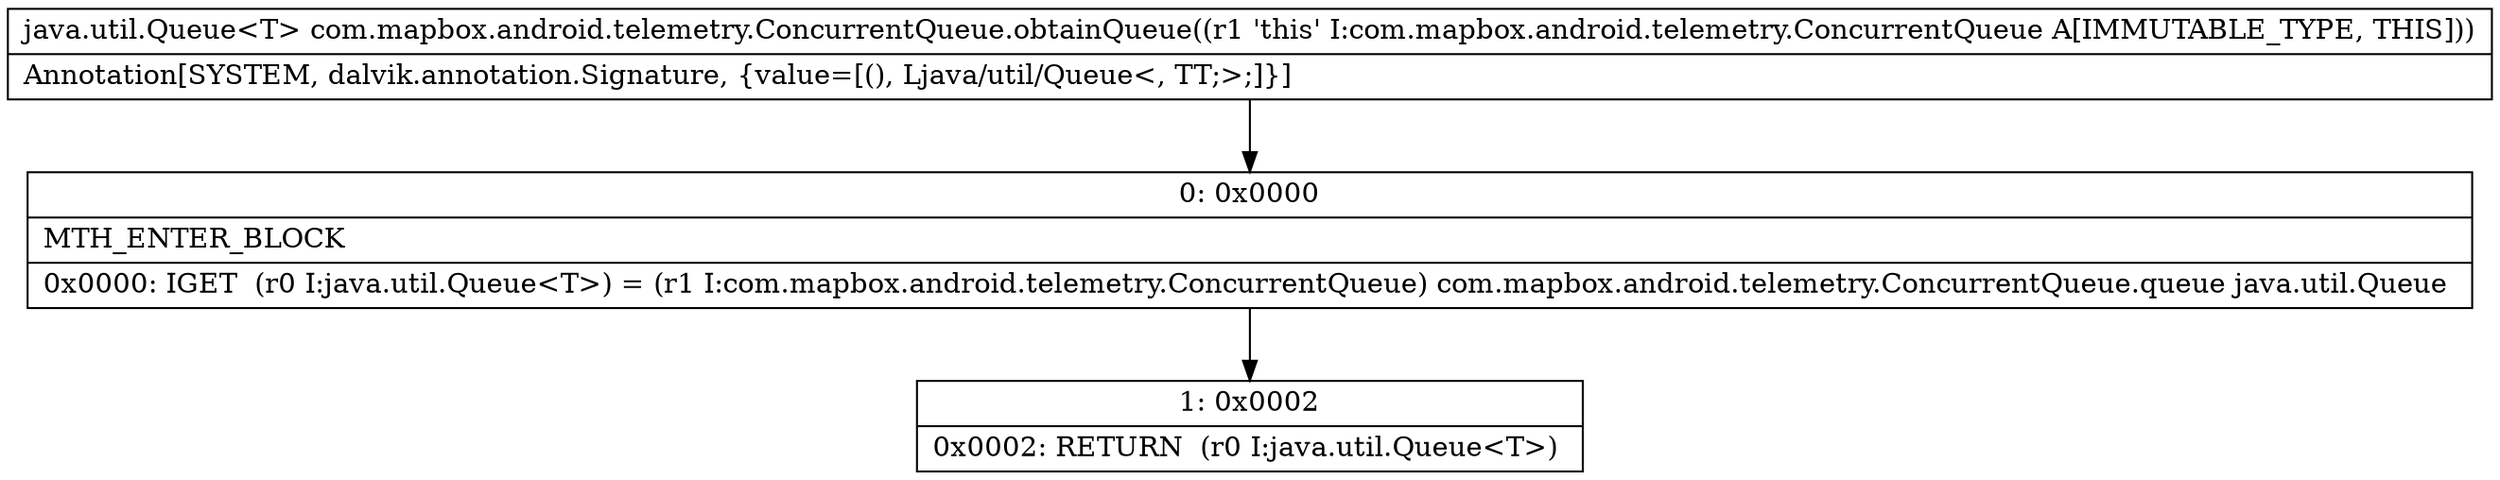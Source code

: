 digraph "CFG forcom.mapbox.android.telemetry.ConcurrentQueue.obtainQueue()Ljava\/util\/Queue;" {
Node_0 [shape=record,label="{0\:\ 0x0000|MTH_ENTER_BLOCK\l|0x0000: IGET  (r0 I:java.util.Queue\<T\>) = (r1 I:com.mapbox.android.telemetry.ConcurrentQueue) com.mapbox.android.telemetry.ConcurrentQueue.queue java.util.Queue \l}"];
Node_1 [shape=record,label="{1\:\ 0x0002|0x0002: RETURN  (r0 I:java.util.Queue\<T\>) \l}"];
MethodNode[shape=record,label="{java.util.Queue\<T\> com.mapbox.android.telemetry.ConcurrentQueue.obtainQueue((r1 'this' I:com.mapbox.android.telemetry.ConcurrentQueue A[IMMUTABLE_TYPE, THIS]))  | Annotation[SYSTEM, dalvik.annotation.Signature, \{value=[(), Ljava\/util\/Queue\<, TT;\>;]\}]\l}"];
MethodNode -> Node_0;
Node_0 -> Node_1;
}

